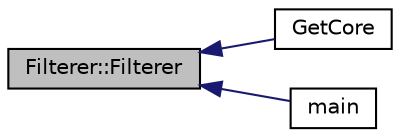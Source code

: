 digraph "Filterer::Filterer"
{
  edge [fontname="Helvetica",fontsize="10",labelfontname="Helvetica",labelfontsize="10"];
  node [fontname="Helvetica",fontsize="10",shape=record];
  rankdir="LR";
  Node1 [label="Filterer::Filterer",height=0.2,width=0.4,color="black", fillcolor="grey75", style="filled", fontcolor="black"];
  Node1 -> Node2 [dir="back",color="midnightblue",fontsize="10",style="solid",fontname="Helvetica"];
  Node2 [label="GetCore",height=0.2,width=0.4,color="black", fillcolor="white", style="filled",URL="$d5/dbf/filterer_8hpp.html#a2e10dc2aa90535daf6935a2929c57e86",tooltip="Return a pointer to a new Filterer object. "];
  Node1 -> Node3 [dir="back",color="midnightblue",fontsize="10",style="solid",fontname="Helvetica"];
  Node3 [label="main",height=0.2,width=0.4,color="black", fillcolor="white", style="filled",URL="$da/d89/trace_filterer_8cpp.html#a0ddf1224851353fc92bfbff6f499fa97"];
}

